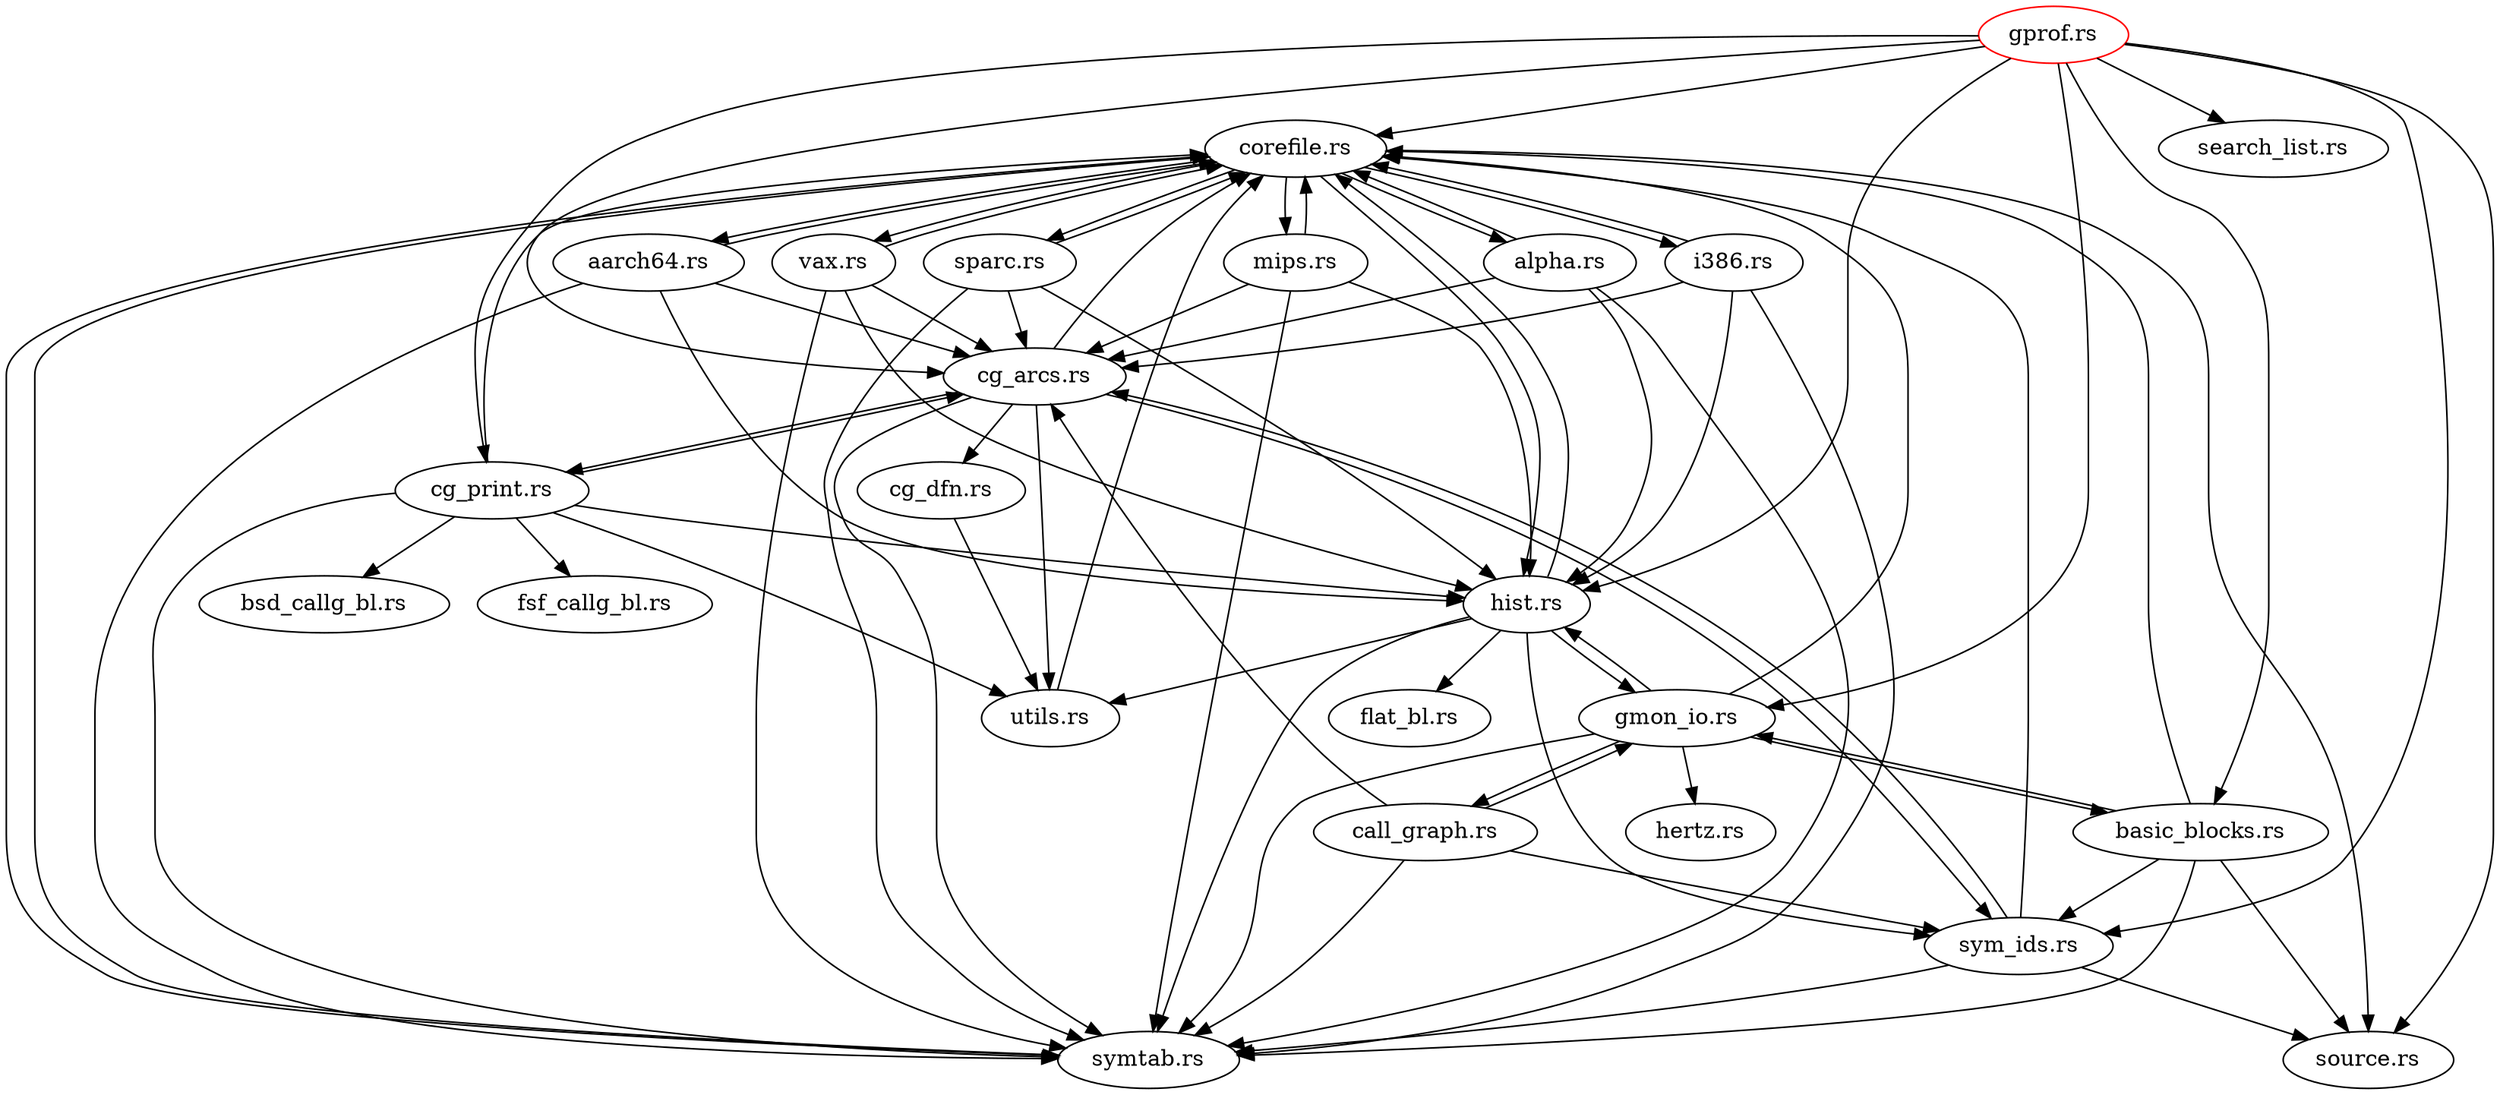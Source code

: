 strict digraph dependency_graph {
  0[label="corefile.rs"]
  1[label="cg_print.rs"]
  2[label="basic_blocks.rs"]
  3[label="call_graph.rs"]
  4[label="hertz.rs"]
  5[label="gmon_io.rs"]
  6[label="cg_dfn.rs"]
  7[label="alpha.rs"]
  8[label="sparc.rs"]
  9[label="source.rs"]
  10[label="hist.rs"]
  11[label="search_list.rs"]
  12[color=red,label="gprof.rs"]
  13[label="i386.rs"]
  14[label="sym_ids.rs"]
  15[label="utils.rs"]
  16[label="mips.rs"]
  17[label="symtab.rs"]
  18[label="vax.rs"]
  19[label="cg_arcs.rs"]
  20[label="aarch64.rs"]
  21[label="bsd_callg_bl.rs"]
  22[label="flat_bl.rs"]
  23[label="fsf_callg_bl.rs"]
  0 -> 9
  0 -> 17
  0 -> 17
  0 -> 17
  0 -> 17
  0 -> 20
  0 -> 16
  0 -> 8
  0 -> 18
  0 -> 7
  0 -> 13
  0 -> 10
  1 -> 17
  1 -> 19
  1 -> 19
  1 -> 19
  1 -> 19
  1 -> 23
  1 -> 15
  1 -> 10
  1 -> 21
  1 -> 15
  1 -> 0
  1 -> 0
  2 -> 17
  2 -> 17
  2 -> 5
  2 -> 5
  2 -> 0
  2 -> 5
  2 -> 5
  2 -> 5
  2 -> 5
  2 -> 9
  2 -> 9
  2 -> 14
  3 -> 17
  3 -> 17
  3 -> 19
  3 -> 14
  3 -> 14
  3 -> 5
  3 -> 5
  3 -> 5
  3 -> 5
  3 -> 5
  5 -> 17
  5 -> 2
  5 -> 2
  5 -> 0
  5 -> 3
  5 -> 3
  5 -> 3
  5 -> 4
  5 -> 10
  5 -> 10
  5 -> 10
  5 -> 10
  5 -> 10
  6 -> 15
  7 -> 17
  7 -> 17
  7 -> 17
  7 -> 19
  7 -> 0
  7 -> 0
  7 -> 0
  7 -> 10
  8 -> 17
  8 -> 17
  8 -> 19
  8 -> 0
  8 -> 0
  8 -> 0
  8 -> 10
  10 -> 17
  10 -> 17
  10 -> 0
  10 -> 0
  10 -> 5
  10 -> 5
  10 -> 5
  10 -> 5
  10 -> 5
  10 -> 5
  10 -> 5
  10 -> 14
  10 -> 22
  10 -> 15
  10 -> 15
  12 -> 11
  12 -> 9
  12 -> 9
  12 -> 2
  12 -> 2
  12 -> 2
  12 -> 2
  12 -> 2
  12 -> 19
  12 -> 1
  12 -> 1
  12 -> 1
  12 -> 1
  12 -> 0
  12 -> 0
  12 -> 0
  12 -> 0
  12 -> 0
  12 -> 0
  12 -> 5
  12 -> 5
  12 -> 5
  12 -> 10
  12 -> 10
  12 -> 14
  12 -> 14
  13 -> 17
  13 -> 17
  13 -> 19
  13 -> 0
  13 -> 0
  13 -> 0
  13 -> 10
  14 -> 9
  14 -> 17
  14 -> 17
  14 -> 17
  14 -> 19
  14 -> 19
  14 -> 0
  15 -> 0
  16 -> 17
  16 -> 17
  16 -> 17
  16 -> 19
  16 -> 0
  16 -> 0
  16 -> 0
  16 -> 10
  17 -> 0
  18 -> 17
  18 -> 17
  18 -> 17
  18 -> 19
  18 -> 0
  18 -> 0
  18 -> 0
  18 -> 10
  19 -> 17
  19 -> 17
  19 -> 17
  19 -> 0
  19 -> 15
  19 -> 1
  19 -> 14
  19 -> 6
  20 -> 17
  20 -> 17
  20 -> 19
  20 -> 0
  20 -> 0
  20 -> 0
  20 -> 10
}
